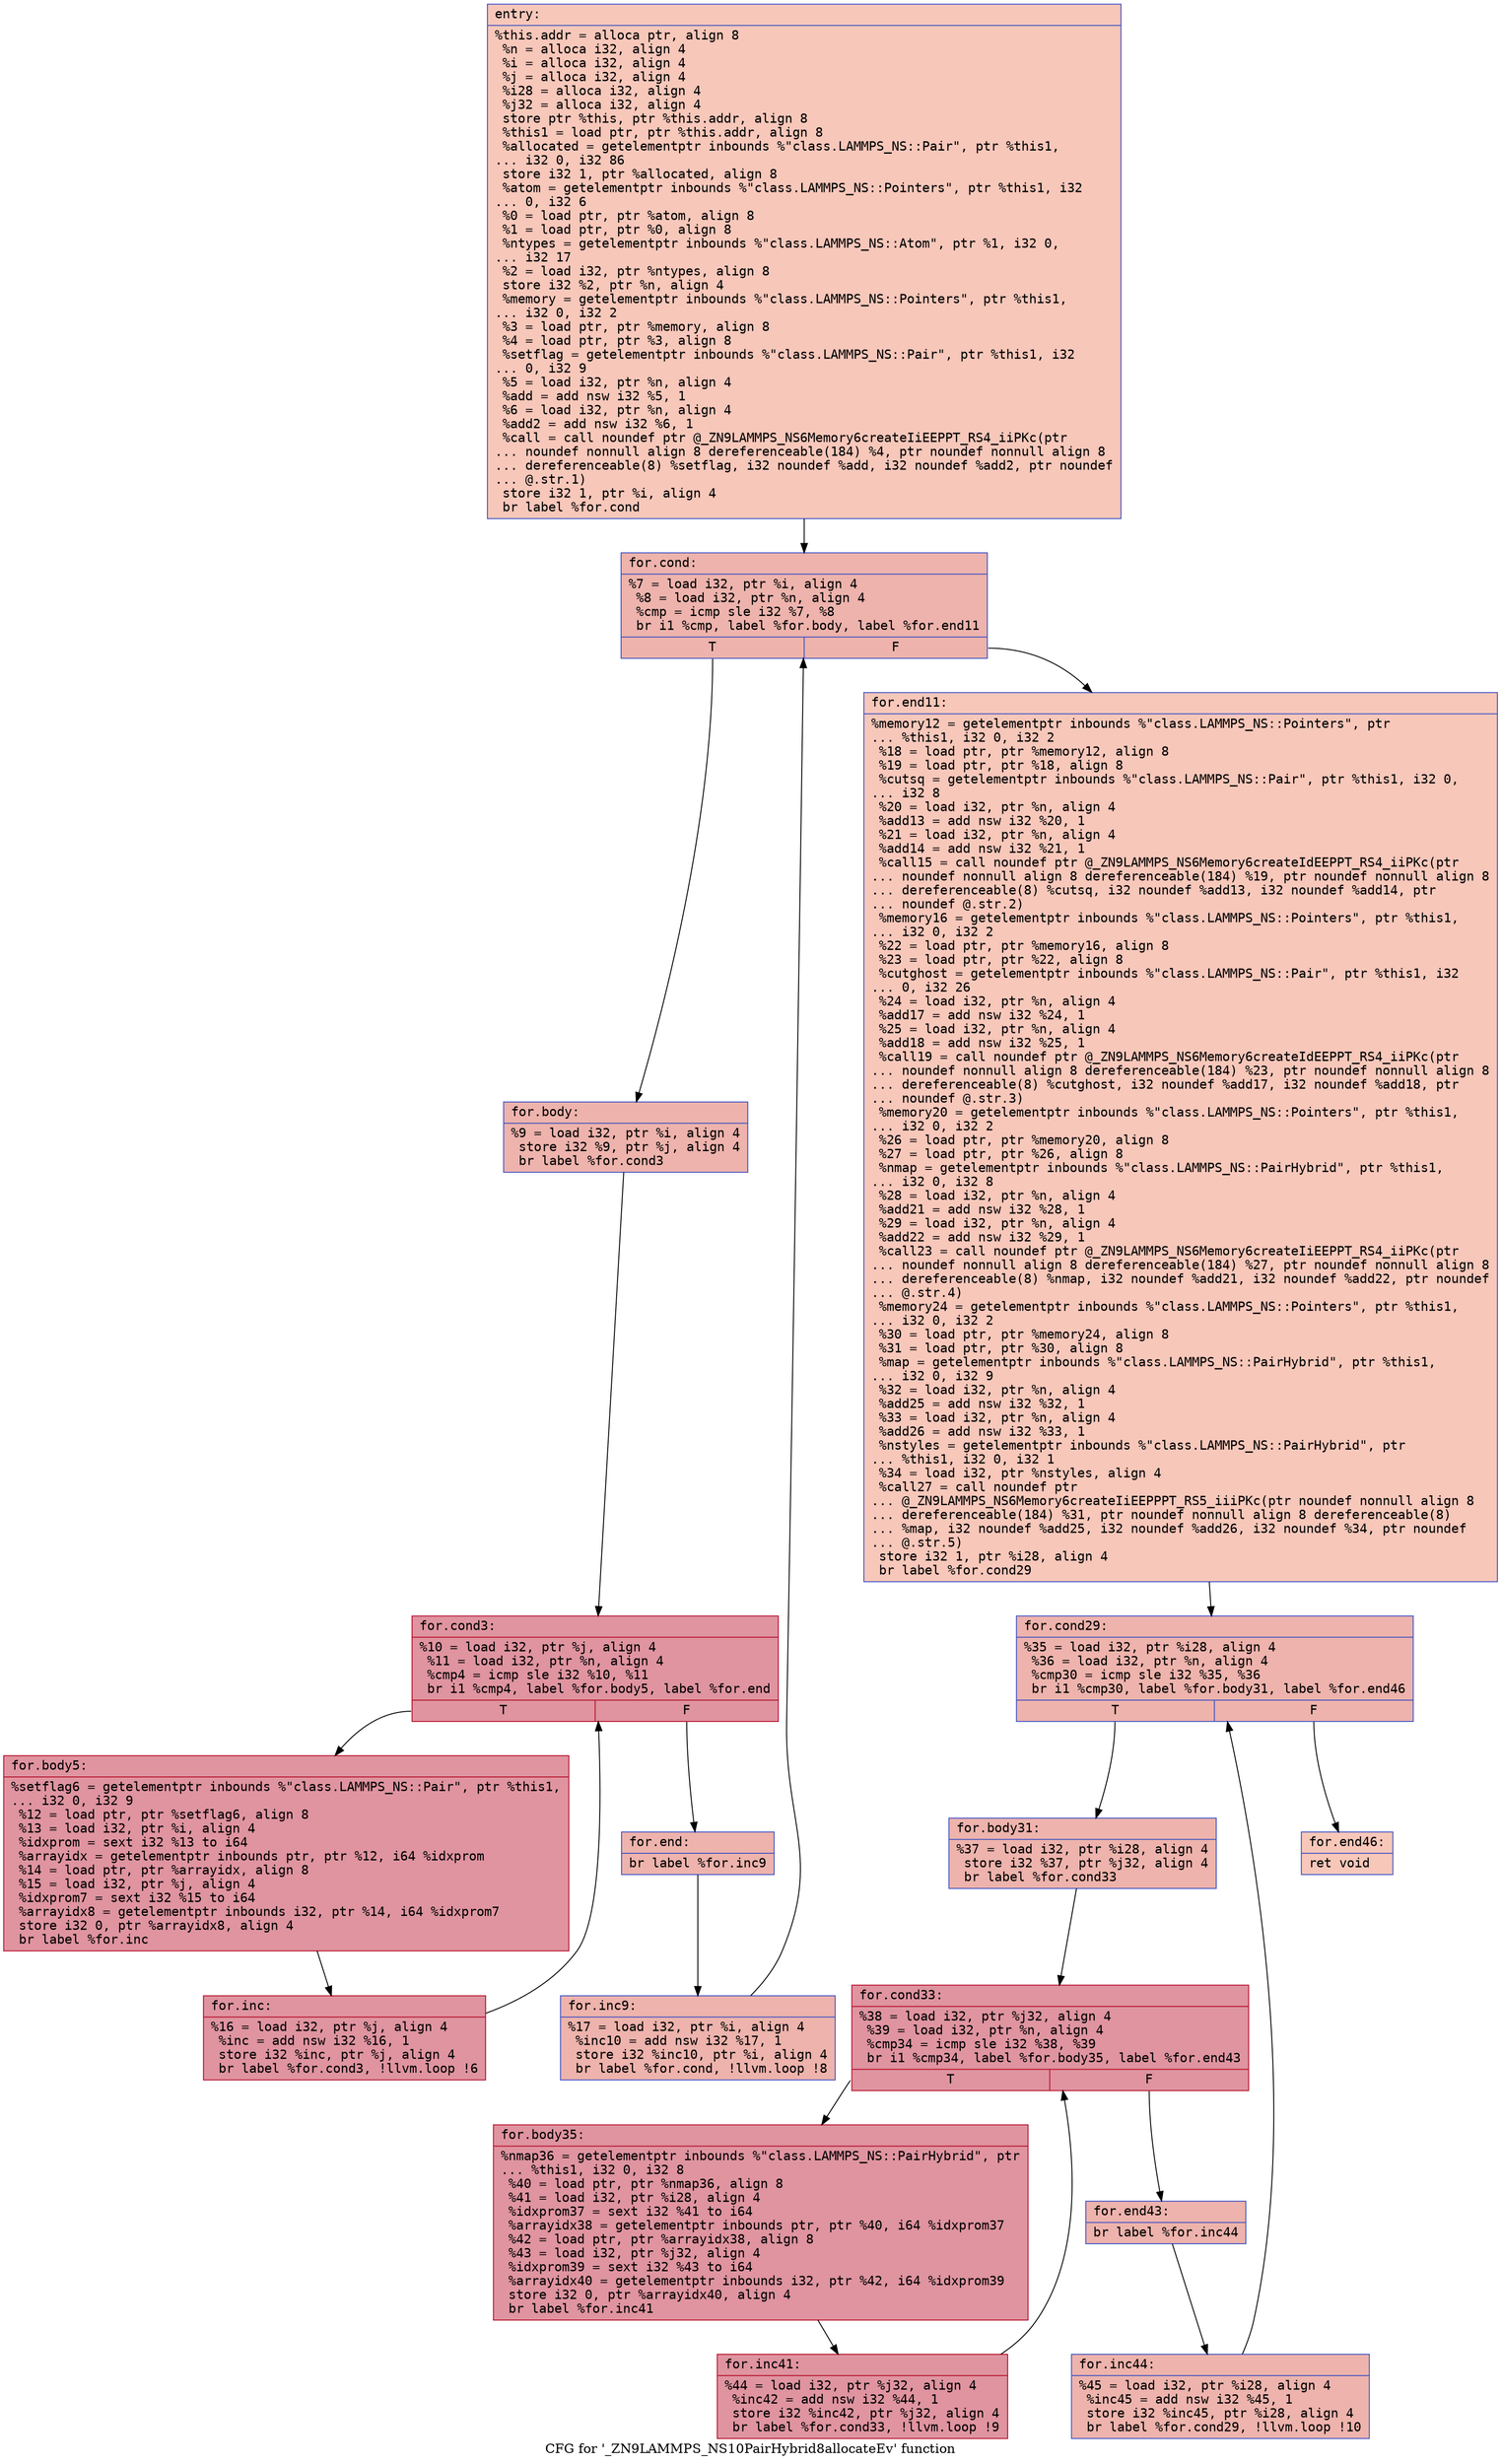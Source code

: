 digraph "CFG for '_ZN9LAMMPS_NS10PairHybrid8allocateEv' function" {
	label="CFG for '_ZN9LAMMPS_NS10PairHybrid8allocateEv' function";

	Node0x55975a6112d0 [shape=record,color="#3d50c3ff", style=filled, fillcolor="#ec7f6370" fontname="Courier",label="{entry:\l|  %this.addr = alloca ptr, align 8\l  %n = alloca i32, align 4\l  %i = alloca i32, align 4\l  %j = alloca i32, align 4\l  %i28 = alloca i32, align 4\l  %j32 = alloca i32, align 4\l  store ptr %this, ptr %this.addr, align 8\l  %this1 = load ptr, ptr %this.addr, align 8\l  %allocated = getelementptr inbounds %\"class.LAMMPS_NS::Pair\", ptr %this1,\l... i32 0, i32 86\l  store i32 1, ptr %allocated, align 8\l  %atom = getelementptr inbounds %\"class.LAMMPS_NS::Pointers\", ptr %this1, i32\l... 0, i32 6\l  %0 = load ptr, ptr %atom, align 8\l  %1 = load ptr, ptr %0, align 8\l  %ntypes = getelementptr inbounds %\"class.LAMMPS_NS::Atom\", ptr %1, i32 0,\l... i32 17\l  %2 = load i32, ptr %ntypes, align 8\l  store i32 %2, ptr %n, align 4\l  %memory = getelementptr inbounds %\"class.LAMMPS_NS::Pointers\", ptr %this1,\l... i32 0, i32 2\l  %3 = load ptr, ptr %memory, align 8\l  %4 = load ptr, ptr %3, align 8\l  %setflag = getelementptr inbounds %\"class.LAMMPS_NS::Pair\", ptr %this1, i32\l... 0, i32 9\l  %5 = load i32, ptr %n, align 4\l  %add = add nsw i32 %5, 1\l  %6 = load i32, ptr %n, align 4\l  %add2 = add nsw i32 %6, 1\l  %call = call noundef ptr @_ZN9LAMMPS_NS6Memory6createIiEEPPT_RS4_iiPKc(ptr\l... noundef nonnull align 8 dereferenceable(184) %4, ptr noundef nonnull align 8\l... dereferenceable(8) %setflag, i32 noundef %add, i32 noundef %add2, ptr noundef\l... @.str.1)\l  store i32 1, ptr %i, align 4\l  br label %for.cond\l}"];
	Node0x55975a6112d0 -> Node0x55975a612750[tooltip="entry -> for.cond\nProbability 100.00%" ];
	Node0x55975a612750 [shape=record,color="#3d50c3ff", style=filled, fillcolor="#d6524470" fontname="Courier",label="{for.cond:\l|  %7 = load i32, ptr %i, align 4\l  %8 = load i32, ptr %n, align 4\l  %cmp = icmp sle i32 %7, %8\l  br i1 %cmp, label %for.body, label %for.end11\l|{<s0>T|<s1>F}}"];
	Node0x55975a612750:s0 -> Node0x55975a6129a0[tooltip="for.cond -> for.body\nProbability 96.88%" ];
	Node0x55975a612750:s1 -> Node0x55975a612a20[tooltip="for.cond -> for.end11\nProbability 3.12%" ];
	Node0x55975a6129a0 [shape=record,color="#3d50c3ff", style=filled, fillcolor="#d6524470" fontname="Courier",label="{for.body:\l|  %9 = load i32, ptr %i, align 4\l  store i32 %9, ptr %j, align 4\l  br label %for.cond3\l}"];
	Node0x55975a6129a0 -> Node0x55975a612c70[tooltip="for.body -> for.cond3\nProbability 100.00%" ];
	Node0x55975a612c70 [shape=record,color="#b70d28ff", style=filled, fillcolor="#b70d2870" fontname="Courier",label="{for.cond3:\l|  %10 = load i32, ptr %j, align 4\l  %11 = load i32, ptr %n, align 4\l  %cmp4 = icmp sle i32 %10, %11\l  br i1 %cmp4, label %for.body5, label %for.end\l|{<s0>T|<s1>F}}"];
	Node0x55975a612c70:s0 -> Node0x55975a612f10[tooltip="for.cond3 -> for.body5\nProbability 96.88%" ];
	Node0x55975a612c70:s1 -> Node0x55975a612f90[tooltip="for.cond3 -> for.end\nProbability 3.12%" ];
	Node0x55975a612f10 [shape=record,color="#b70d28ff", style=filled, fillcolor="#b70d2870" fontname="Courier",label="{for.body5:\l|  %setflag6 = getelementptr inbounds %\"class.LAMMPS_NS::Pair\", ptr %this1,\l... i32 0, i32 9\l  %12 = load ptr, ptr %setflag6, align 8\l  %13 = load i32, ptr %i, align 4\l  %idxprom = sext i32 %13 to i64\l  %arrayidx = getelementptr inbounds ptr, ptr %12, i64 %idxprom\l  %14 = load ptr, ptr %arrayidx, align 8\l  %15 = load i32, ptr %j, align 4\l  %idxprom7 = sext i32 %15 to i64\l  %arrayidx8 = getelementptr inbounds i32, ptr %14, i64 %idxprom7\l  store i32 0, ptr %arrayidx8, align 4\l  br label %for.inc\l}"];
	Node0x55975a612f10 -> Node0x55975a613890[tooltip="for.body5 -> for.inc\nProbability 100.00%" ];
	Node0x55975a613890 [shape=record,color="#b70d28ff", style=filled, fillcolor="#b70d2870" fontname="Courier",label="{for.inc:\l|  %16 = load i32, ptr %j, align 4\l  %inc = add nsw i32 %16, 1\l  store i32 %inc, ptr %j, align 4\l  br label %for.cond3, !llvm.loop !6\l}"];
	Node0x55975a613890 -> Node0x55975a612c70[tooltip="for.inc -> for.cond3\nProbability 100.00%" ];
	Node0x55975a612f90 [shape=record,color="#3d50c3ff", style=filled, fillcolor="#d6524470" fontname="Courier",label="{for.end:\l|  br label %for.inc9\l}"];
	Node0x55975a612f90 -> Node0x55975a613cc0[tooltip="for.end -> for.inc9\nProbability 100.00%" ];
	Node0x55975a613cc0 [shape=record,color="#3d50c3ff", style=filled, fillcolor="#d6524470" fontname="Courier",label="{for.inc9:\l|  %17 = load i32, ptr %i, align 4\l  %inc10 = add nsw i32 %17, 1\l  store i32 %inc10, ptr %i, align 4\l  br label %for.cond, !llvm.loop !8\l}"];
	Node0x55975a613cc0 -> Node0x55975a612750[tooltip="for.inc9 -> for.cond\nProbability 100.00%" ];
	Node0x55975a612a20 [shape=record,color="#3d50c3ff", style=filled, fillcolor="#ec7f6370" fontname="Courier",label="{for.end11:\l|  %memory12 = getelementptr inbounds %\"class.LAMMPS_NS::Pointers\", ptr\l... %this1, i32 0, i32 2\l  %18 = load ptr, ptr %memory12, align 8\l  %19 = load ptr, ptr %18, align 8\l  %cutsq = getelementptr inbounds %\"class.LAMMPS_NS::Pair\", ptr %this1, i32 0,\l... i32 8\l  %20 = load i32, ptr %n, align 4\l  %add13 = add nsw i32 %20, 1\l  %21 = load i32, ptr %n, align 4\l  %add14 = add nsw i32 %21, 1\l  %call15 = call noundef ptr @_ZN9LAMMPS_NS6Memory6createIdEEPPT_RS4_iiPKc(ptr\l... noundef nonnull align 8 dereferenceable(184) %19, ptr noundef nonnull align 8\l... dereferenceable(8) %cutsq, i32 noundef %add13, i32 noundef %add14, ptr\l... noundef @.str.2)\l  %memory16 = getelementptr inbounds %\"class.LAMMPS_NS::Pointers\", ptr %this1,\l... i32 0, i32 2\l  %22 = load ptr, ptr %memory16, align 8\l  %23 = load ptr, ptr %22, align 8\l  %cutghost = getelementptr inbounds %\"class.LAMMPS_NS::Pair\", ptr %this1, i32\l... 0, i32 26\l  %24 = load i32, ptr %n, align 4\l  %add17 = add nsw i32 %24, 1\l  %25 = load i32, ptr %n, align 4\l  %add18 = add nsw i32 %25, 1\l  %call19 = call noundef ptr @_ZN9LAMMPS_NS6Memory6createIdEEPPT_RS4_iiPKc(ptr\l... noundef nonnull align 8 dereferenceable(184) %23, ptr noundef nonnull align 8\l... dereferenceable(8) %cutghost, i32 noundef %add17, i32 noundef %add18, ptr\l... noundef @.str.3)\l  %memory20 = getelementptr inbounds %\"class.LAMMPS_NS::Pointers\", ptr %this1,\l... i32 0, i32 2\l  %26 = load ptr, ptr %memory20, align 8\l  %27 = load ptr, ptr %26, align 8\l  %nmap = getelementptr inbounds %\"class.LAMMPS_NS::PairHybrid\", ptr %this1,\l... i32 0, i32 8\l  %28 = load i32, ptr %n, align 4\l  %add21 = add nsw i32 %28, 1\l  %29 = load i32, ptr %n, align 4\l  %add22 = add nsw i32 %29, 1\l  %call23 = call noundef ptr @_ZN9LAMMPS_NS6Memory6createIiEEPPT_RS4_iiPKc(ptr\l... noundef nonnull align 8 dereferenceable(184) %27, ptr noundef nonnull align 8\l... dereferenceable(8) %nmap, i32 noundef %add21, i32 noundef %add22, ptr noundef\l... @.str.4)\l  %memory24 = getelementptr inbounds %\"class.LAMMPS_NS::Pointers\", ptr %this1,\l... i32 0, i32 2\l  %30 = load ptr, ptr %memory24, align 8\l  %31 = load ptr, ptr %30, align 8\l  %map = getelementptr inbounds %\"class.LAMMPS_NS::PairHybrid\", ptr %this1,\l... i32 0, i32 9\l  %32 = load i32, ptr %n, align 4\l  %add25 = add nsw i32 %32, 1\l  %33 = load i32, ptr %n, align 4\l  %add26 = add nsw i32 %33, 1\l  %nstyles = getelementptr inbounds %\"class.LAMMPS_NS::PairHybrid\", ptr\l... %this1, i32 0, i32 1\l  %34 = load i32, ptr %nstyles, align 4\l  %call27 = call noundef ptr\l... @_ZN9LAMMPS_NS6Memory6createIiEEPPPT_RS5_iiiPKc(ptr noundef nonnull align 8\l... dereferenceable(184) %31, ptr noundef nonnull align 8 dereferenceable(8)\l... %map, i32 noundef %add25, i32 noundef %add26, i32 noundef %34, ptr noundef\l... @.str.5)\l  store i32 1, ptr %i28, align 4\l  br label %for.cond29\l}"];
	Node0x55975a612a20 -> Node0x55975a616380[tooltip="for.end11 -> for.cond29\nProbability 100.00%" ];
	Node0x55975a616380 [shape=record,color="#3d50c3ff", style=filled, fillcolor="#d6524470" fontname="Courier",label="{for.cond29:\l|  %35 = load i32, ptr %i28, align 4\l  %36 = load i32, ptr %n, align 4\l  %cmp30 = icmp sle i32 %35, %36\l  br i1 %cmp30, label %for.body31, label %for.end46\l|{<s0>T|<s1>F}}"];
	Node0x55975a616380:s0 -> Node0x55975a6165d0[tooltip="for.cond29 -> for.body31\nProbability 96.88%" ];
	Node0x55975a616380:s1 -> Node0x55975a616650[tooltip="for.cond29 -> for.end46\nProbability 3.12%" ];
	Node0x55975a6165d0 [shape=record,color="#3d50c3ff", style=filled, fillcolor="#d6524470" fontname="Courier",label="{for.body31:\l|  %37 = load i32, ptr %i28, align 4\l  store i32 %37, ptr %j32, align 4\l  br label %for.cond33\l}"];
	Node0x55975a6165d0 -> Node0x55975a6168a0[tooltip="for.body31 -> for.cond33\nProbability 100.00%" ];
	Node0x55975a6168a0 [shape=record,color="#b70d28ff", style=filled, fillcolor="#b70d2870" fontname="Courier",label="{for.cond33:\l|  %38 = load i32, ptr %j32, align 4\l  %39 = load i32, ptr %n, align 4\l  %cmp34 = icmp sle i32 %38, %39\l  br i1 %cmp34, label %for.body35, label %for.end43\l|{<s0>T|<s1>F}}"];
	Node0x55975a6168a0:s0 -> Node0x55975a616b40[tooltip="for.cond33 -> for.body35\nProbability 96.88%" ];
	Node0x55975a6168a0:s1 -> Node0x55975a616bc0[tooltip="for.cond33 -> for.end43\nProbability 3.12%" ];
	Node0x55975a616b40 [shape=record,color="#b70d28ff", style=filled, fillcolor="#b70d2870" fontname="Courier",label="{for.body35:\l|  %nmap36 = getelementptr inbounds %\"class.LAMMPS_NS::PairHybrid\", ptr\l... %this1, i32 0, i32 8\l  %40 = load ptr, ptr %nmap36, align 8\l  %41 = load i32, ptr %i28, align 4\l  %idxprom37 = sext i32 %41 to i64\l  %arrayidx38 = getelementptr inbounds ptr, ptr %40, i64 %idxprom37\l  %42 = load ptr, ptr %arrayidx38, align 8\l  %43 = load i32, ptr %j32, align 4\l  %idxprom39 = sext i32 %43 to i64\l  %arrayidx40 = getelementptr inbounds i32, ptr %42, i64 %idxprom39\l  store i32 0, ptr %arrayidx40, align 4\l  br label %for.inc41\l}"];
	Node0x55975a616b40 -> Node0x55975a617350[tooltip="for.body35 -> for.inc41\nProbability 100.00%" ];
	Node0x55975a617350 [shape=record,color="#b70d28ff", style=filled, fillcolor="#b70d2870" fontname="Courier",label="{for.inc41:\l|  %44 = load i32, ptr %j32, align 4\l  %inc42 = add nsw i32 %44, 1\l  store i32 %inc42, ptr %j32, align 4\l  br label %for.cond33, !llvm.loop !9\l}"];
	Node0x55975a617350 -> Node0x55975a6168a0[tooltip="for.inc41 -> for.cond33\nProbability 100.00%" ];
	Node0x55975a616bc0 [shape=record,color="#3d50c3ff", style=filled, fillcolor="#d6524470" fontname="Courier",label="{for.end43:\l|  br label %for.inc44\l}"];
	Node0x55975a616bc0 -> Node0x55975a617790[tooltip="for.end43 -> for.inc44\nProbability 100.00%" ];
	Node0x55975a617790 [shape=record,color="#3d50c3ff", style=filled, fillcolor="#d6524470" fontname="Courier",label="{for.inc44:\l|  %45 = load i32, ptr %i28, align 4\l  %inc45 = add nsw i32 %45, 1\l  store i32 %inc45, ptr %i28, align 4\l  br label %for.cond29, !llvm.loop !10\l}"];
	Node0x55975a617790 -> Node0x55975a616380[tooltip="for.inc44 -> for.cond29\nProbability 100.00%" ];
	Node0x55975a616650 [shape=record,color="#3d50c3ff", style=filled, fillcolor="#ec7f6370" fontname="Courier",label="{for.end46:\l|  ret void\l}"];
}

